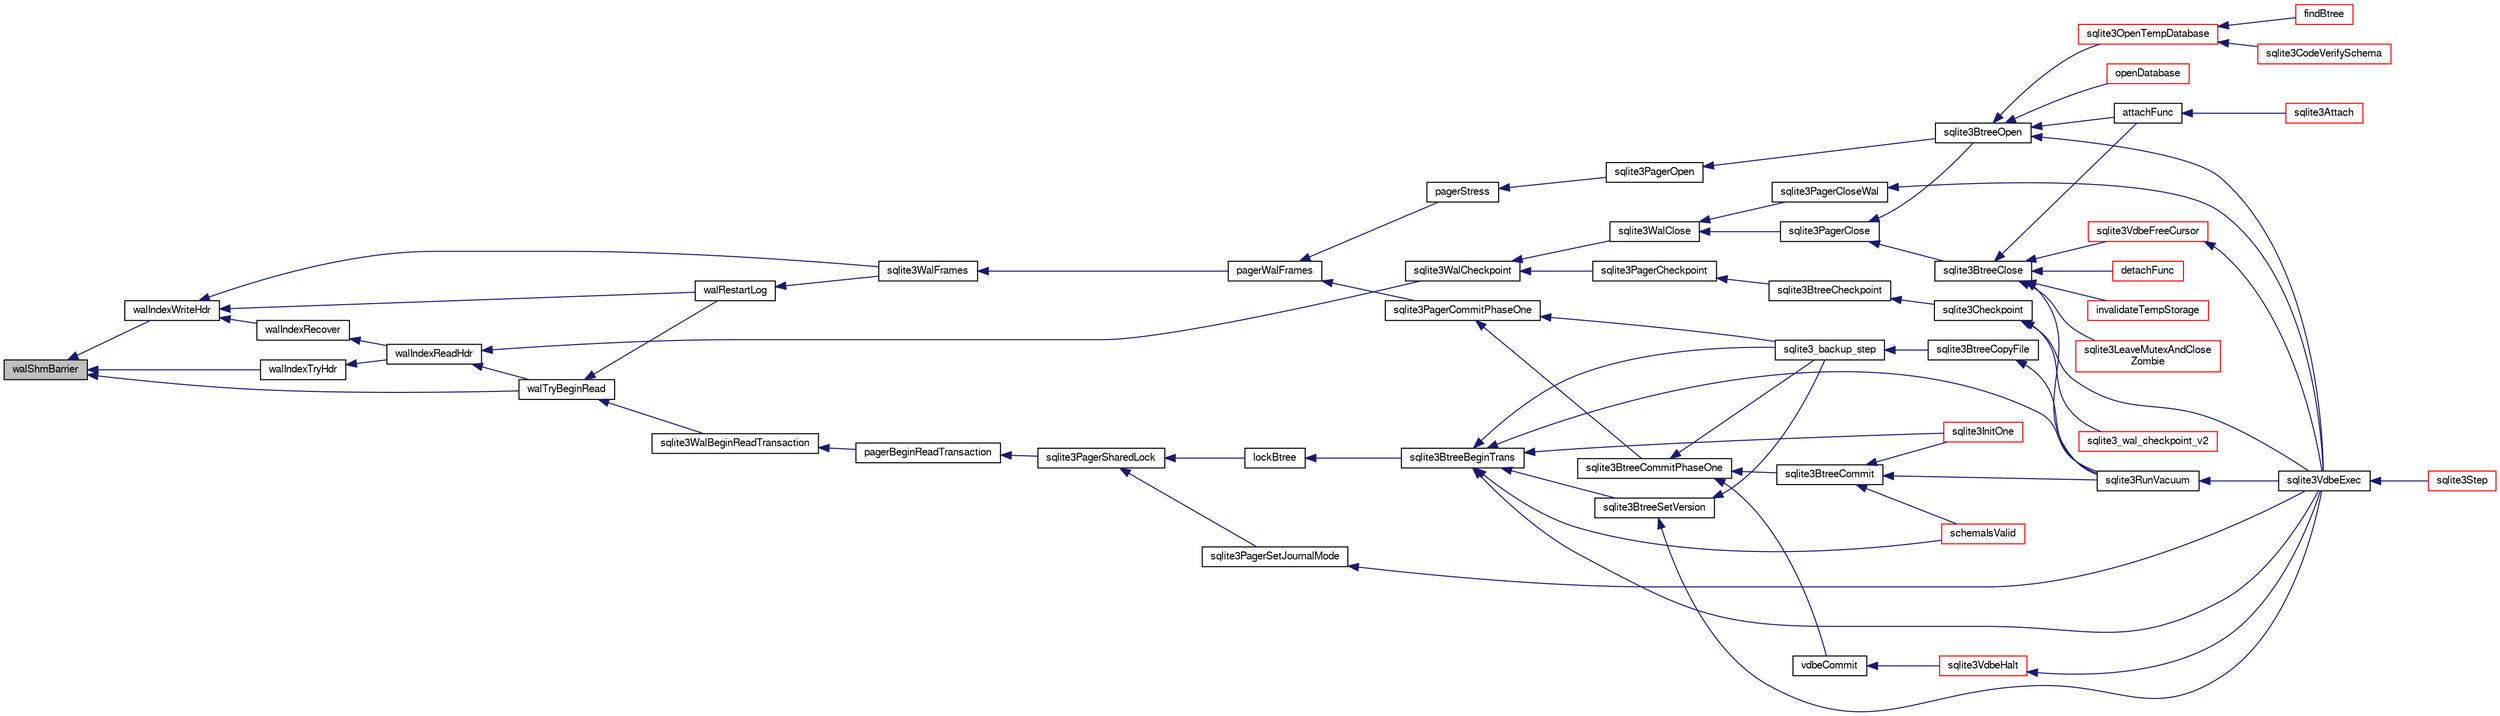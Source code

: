 digraph "walShmBarrier"
{
  edge [fontname="FreeSans",fontsize="10",labelfontname="FreeSans",labelfontsize="10"];
  node [fontname="FreeSans",fontsize="10",shape=record];
  rankdir="LR";
  Node904378 [label="walShmBarrier",height=0.2,width=0.4,color="black", fillcolor="grey75", style="filled", fontcolor="black"];
  Node904378 -> Node904379 [dir="back",color="midnightblue",fontsize="10",style="solid",fontname="FreeSans"];
  Node904379 [label="walIndexWriteHdr",height=0.2,width=0.4,color="black", fillcolor="white", style="filled",URL="$sqlite3_8c.html#abcf92b15f0a35c95fca402459f96c2a6"];
  Node904379 -> Node904380 [dir="back",color="midnightblue",fontsize="10",style="solid",fontname="FreeSans"];
  Node904380 [label="walIndexRecover",height=0.2,width=0.4,color="black", fillcolor="white", style="filled",URL="$sqlite3_8c.html#ab4ee99f3710323acbeb6c495dd18d205"];
  Node904380 -> Node904381 [dir="back",color="midnightblue",fontsize="10",style="solid",fontname="FreeSans"];
  Node904381 [label="walIndexReadHdr",height=0.2,width=0.4,color="black", fillcolor="white", style="filled",URL="$sqlite3_8c.html#a66529e9c71a2bef92c4eb34bdd3a72a2"];
  Node904381 -> Node904382 [dir="back",color="midnightblue",fontsize="10",style="solid",fontname="FreeSans"];
  Node904382 [label="walTryBeginRead",height=0.2,width=0.4,color="black", fillcolor="white", style="filled",URL="$sqlite3_8c.html#a7145b08b2ade973da4b1f5882e2fa21f"];
  Node904382 -> Node904383 [dir="back",color="midnightblue",fontsize="10",style="solid",fontname="FreeSans"];
  Node904383 [label="sqlite3WalBeginReadTransaction",height=0.2,width=0.4,color="black", fillcolor="white", style="filled",URL="$sqlite3_8c.html#a4a23329d9a3206642b307e6d22635f95"];
  Node904383 -> Node904384 [dir="back",color="midnightblue",fontsize="10",style="solid",fontname="FreeSans"];
  Node904384 [label="pagerBeginReadTransaction",height=0.2,width=0.4,color="black", fillcolor="white", style="filled",URL="$sqlite3_8c.html#a4a484b6c404f96050418d965e3cc17a1"];
  Node904384 -> Node904385 [dir="back",color="midnightblue",fontsize="10",style="solid",fontname="FreeSans"];
  Node904385 [label="sqlite3PagerSharedLock",height=0.2,width=0.4,color="black", fillcolor="white", style="filled",URL="$sqlite3_8c.html#a58c197b629fb6eaacf96c7add57c70df"];
  Node904385 -> Node904386 [dir="back",color="midnightblue",fontsize="10",style="solid",fontname="FreeSans"];
  Node904386 [label="sqlite3PagerSetJournalMode",height=0.2,width=0.4,color="black", fillcolor="white", style="filled",URL="$sqlite3_8c.html#afb929a0a4553cda84de16180ddbd09f7"];
  Node904386 -> Node904387 [dir="back",color="midnightblue",fontsize="10",style="solid",fontname="FreeSans"];
  Node904387 [label="sqlite3VdbeExec",height=0.2,width=0.4,color="black", fillcolor="white", style="filled",URL="$sqlite3_8c.html#a8ce40a614bdc56719c4d642b1e4dfb21"];
  Node904387 -> Node904388 [dir="back",color="midnightblue",fontsize="10",style="solid",fontname="FreeSans"];
  Node904388 [label="sqlite3Step",height=0.2,width=0.4,color="red", fillcolor="white", style="filled",URL="$sqlite3_8c.html#a3f2872e873e2758a4beedad1d5113554"];
  Node904385 -> Node904648 [dir="back",color="midnightblue",fontsize="10",style="solid",fontname="FreeSans"];
  Node904648 [label="lockBtree",height=0.2,width=0.4,color="black", fillcolor="white", style="filled",URL="$sqlite3_8c.html#a5b808194d3178be15705a420265cee9d"];
  Node904648 -> Node904649 [dir="back",color="midnightblue",fontsize="10",style="solid",fontname="FreeSans"];
  Node904649 [label="sqlite3BtreeBeginTrans",height=0.2,width=0.4,color="black", fillcolor="white", style="filled",URL="$sqlite3_8c.html#a52d6706df15c67c22aa7d0e290c16bf5"];
  Node904649 -> Node904650 [dir="back",color="midnightblue",fontsize="10",style="solid",fontname="FreeSans"];
  Node904650 [label="sqlite3BtreeSetVersion",height=0.2,width=0.4,color="black", fillcolor="white", style="filled",URL="$sqlite3_8c.html#a2db3061b5c557699a47415ca0342ba01"];
  Node904650 -> Node904600 [dir="back",color="midnightblue",fontsize="10",style="solid",fontname="FreeSans"];
  Node904600 [label="sqlite3_backup_step",height=0.2,width=0.4,color="black", fillcolor="white", style="filled",URL="$sqlite3_8h.html#a1699b75e98d082eebc465a9e64c35269"];
  Node904600 -> Node904601 [dir="back",color="midnightblue",fontsize="10",style="solid",fontname="FreeSans"];
  Node904601 [label="sqlite3BtreeCopyFile",height=0.2,width=0.4,color="black", fillcolor="white", style="filled",URL="$sqlite3_8c.html#a4d9e19a79f0d5c1dfcef0bd137ae83f9"];
  Node904601 -> Node904573 [dir="back",color="midnightblue",fontsize="10",style="solid",fontname="FreeSans"];
  Node904573 [label="sqlite3RunVacuum",height=0.2,width=0.4,color="black", fillcolor="white", style="filled",URL="$sqlite3_8c.html#a5e83ddc7b3e7e8e79ad5d1fc92de1d2f"];
  Node904573 -> Node904387 [dir="back",color="midnightblue",fontsize="10",style="solid",fontname="FreeSans"];
  Node904650 -> Node904387 [dir="back",color="midnightblue",fontsize="10",style="solid",fontname="FreeSans"];
  Node904649 -> Node904600 [dir="back",color="midnightblue",fontsize="10",style="solid",fontname="FreeSans"];
  Node904649 -> Node904387 [dir="back",color="midnightblue",fontsize="10",style="solid",fontname="FreeSans"];
  Node904649 -> Node904413 [dir="back",color="midnightblue",fontsize="10",style="solid",fontname="FreeSans"];
  Node904413 [label="sqlite3InitOne",height=0.2,width=0.4,color="red", fillcolor="white", style="filled",URL="$sqlite3_8c.html#ac4318b25df65269906b0379251fe9b85"];
  Node904649 -> Node904598 [dir="back",color="midnightblue",fontsize="10",style="solid",fontname="FreeSans"];
  Node904598 [label="schemaIsValid",height=0.2,width=0.4,color="red", fillcolor="white", style="filled",URL="$sqlite3_8c.html#a7c466fe28e7ca6f46b8bf72c46d9738d"];
  Node904649 -> Node904573 [dir="back",color="midnightblue",fontsize="10",style="solid",fontname="FreeSans"];
  Node904382 -> Node904651 [dir="back",color="midnightblue",fontsize="10",style="solid",fontname="FreeSans"];
  Node904651 [label="walRestartLog",height=0.2,width=0.4,color="black", fillcolor="white", style="filled",URL="$sqlite3_8c.html#a12a2a8718a33ce32fc99f83239a4d491"];
  Node904651 -> Node904652 [dir="back",color="midnightblue",fontsize="10",style="solid",fontname="FreeSans"];
  Node904652 [label="sqlite3WalFrames",height=0.2,width=0.4,color="black", fillcolor="white", style="filled",URL="$sqlite3_8c.html#af9606aac275558d3b96c83b2bff2d717"];
  Node904652 -> Node904653 [dir="back",color="midnightblue",fontsize="10",style="solid",fontname="FreeSans"];
  Node904653 [label="pagerWalFrames",height=0.2,width=0.4,color="black", fillcolor="white", style="filled",URL="$sqlite3_8c.html#a1675dba6bfeb50d8aa8a0509103fd004"];
  Node904653 -> Node904654 [dir="back",color="midnightblue",fontsize="10",style="solid",fontname="FreeSans"];
  Node904654 [label="pagerStress",height=0.2,width=0.4,color="black", fillcolor="white", style="filled",URL="$sqlite3_8c.html#abb21a3a371038e9e3e69af0f21a1b386"];
  Node904654 -> Node904655 [dir="back",color="midnightblue",fontsize="10",style="solid",fontname="FreeSans"];
  Node904655 [label="sqlite3PagerOpen",height=0.2,width=0.4,color="black", fillcolor="white", style="filled",URL="$sqlite3_8c.html#a5b4a74e8a1754922c482b7af19b30611"];
  Node904655 -> Node904656 [dir="back",color="midnightblue",fontsize="10",style="solid",fontname="FreeSans"];
  Node904656 [label="sqlite3BtreeOpen",height=0.2,width=0.4,color="black", fillcolor="white", style="filled",URL="$sqlite3_8c.html#a13dcb44dc34af6ce9d38de9c5aa975f9"];
  Node904656 -> Node904387 [dir="back",color="midnightblue",fontsize="10",style="solid",fontname="FreeSans"];
  Node904656 -> Node904415 [dir="back",color="midnightblue",fontsize="10",style="solid",fontname="FreeSans"];
  Node904415 [label="attachFunc",height=0.2,width=0.4,color="black", fillcolor="white", style="filled",URL="$sqlite3_8c.html#a69cb751a7da501b9a0aa37e0d7c3eaf7"];
  Node904415 -> Node904416 [dir="back",color="midnightblue",fontsize="10",style="solid",fontname="FreeSans"];
  Node904416 [label="sqlite3Attach",height=0.2,width=0.4,color="red", fillcolor="white", style="filled",URL="$sqlite3_8c.html#ae0907fe0b43cc1b4c7e6a16213e8546f"];
  Node904656 -> Node904657 [dir="back",color="midnightblue",fontsize="10",style="solid",fontname="FreeSans"];
  Node904657 [label="sqlite3OpenTempDatabase",height=0.2,width=0.4,color="red", fillcolor="white", style="filled",URL="$sqlite3_8c.html#aaf3088380b731428b72d3b5777f93755"];
  Node904657 -> Node904592 [dir="back",color="midnightblue",fontsize="10",style="solid",fontname="FreeSans"];
  Node904592 [label="findBtree",height=0.2,width=0.4,color="red", fillcolor="white", style="filled",URL="$sqlite3_8c.html#ab4ee5743b77efd7f8832bf0b9315f973"];
  Node904657 -> Node904658 [dir="back",color="midnightblue",fontsize="10",style="solid",fontname="FreeSans"];
  Node904658 [label="sqlite3CodeVerifySchema",height=0.2,width=0.4,color="red", fillcolor="white", style="filled",URL="$sqlite3_8c.html#ad9d8708d96f8416ec59ebf41c57000f9"];
  Node904656 -> Node904622 [dir="back",color="midnightblue",fontsize="10",style="solid",fontname="FreeSans"];
  Node904622 [label="openDatabase",height=0.2,width=0.4,color="red", fillcolor="white", style="filled",URL="$sqlite3_8c.html#a6a9c3bc3a64234e863413f41db473758"];
  Node904653 -> Node904662 [dir="back",color="midnightblue",fontsize="10",style="solid",fontname="FreeSans"];
  Node904662 [label="sqlite3PagerCommitPhaseOne",height=0.2,width=0.4,color="black", fillcolor="white", style="filled",URL="$sqlite3_8c.html#a2baf986bff9120486e9acc5951494ea7"];
  Node904662 -> Node904663 [dir="back",color="midnightblue",fontsize="10",style="solid",fontname="FreeSans"];
  Node904663 [label="sqlite3BtreeCommitPhaseOne",height=0.2,width=0.4,color="black", fillcolor="white", style="filled",URL="$sqlite3_8c.html#ae266cba101e64ad99a166f237532e262"];
  Node904663 -> Node904664 [dir="back",color="midnightblue",fontsize="10",style="solid",fontname="FreeSans"];
  Node904664 [label="sqlite3BtreeCommit",height=0.2,width=0.4,color="black", fillcolor="white", style="filled",URL="$sqlite3_8c.html#a8e56ab314556935f9f73080147d26419"];
  Node904664 -> Node904413 [dir="back",color="midnightblue",fontsize="10",style="solid",fontname="FreeSans"];
  Node904664 -> Node904598 [dir="back",color="midnightblue",fontsize="10",style="solid",fontname="FreeSans"];
  Node904664 -> Node904573 [dir="back",color="midnightblue",fontsize="10",style="solid",fontname="FreeSans"];
  Node904663 -> Node904600 [dir="back",color="midnightblue",fontsize="10",style="solid",fontname="FreeSans"];
  Node904663 -> Node904665 [dir="back",color="midnightblue",fontsize="10",style="solid",fontname="FreeSans"];
  Node904665 [label="vdbeCommit",height=0.2,width=0.4,color="black", fillcolor="white", style="filled",URL="$sqlite3_8c.html#a5d7f1e0625451b987728f600cfe1b92d"];
  Node904665 -> Node904606 [dir="back",color="midnightblue",fontsize="10",style="solid",fontname="FreeSans"];
  Node904606 [label="sqlite3VdbeHalt",height=0.2,width=0.4,color="red", fillcolor="white", style="filled",URL="$sqlite3_8c.html#a8d1d99703d999190fbc35ecc981cb709"];
  Node904606 -> Node904387 [dir="back",color="midnightblue",fontsize="10",style="solid",fontname="FreeSans"];
  Node904662 -> Node904600 [dir="back",color="midnightblue",fontsize="10",style="solid",fontname="FreeSans"];
  Node904381 -> Node904666 [dir="back",color="midnightblue",fontsize="10",style="solid",fontname="FreeSans"];
  Node904666 [label="sqlite3WalCheckpoint",height=0.2,width=0.4,color="black", fillcolor="white", style="filled",URL="$sqlite3_8c.html#a58bec6523fa854142169cdff1fbb8e5f"];
  Node904666 -> Node904667 [dir="back",color="midnightblue",fontsize="10",style="solid",fontname="FreeSans"];
  Node904667 [label="sqlite3PagerCheckpoint",height=0.2,width=0.4,color="black", fillcolor="white", style="filled",URL="$sqlite3_8c.html#a51b879bda409240901c1443161246045"];
  Node904667 -> Node904668 [dir="back",color="midnightblue",fontsize="10",style="solid",fontname="FreeSans"];
  Node904668 [label="sqlite3BtreeCheckpoint",height=0.2,width=0.4,color="black", fillcolor="white", style="filled",URL="$sqlite3_8c.html#a7aa6f5fb12dca5d734397768e90ae119"];
  Node904668 -> Node904669 [dir="back",color="midnightblue",fontsize="10",style="solid",fontname="FreeSans"];
  Node904669 [label="sqlite3Checkpoint",height=0.2,width=0.4,color="black", fillcolor="white", style="filled",URL="$sqlite3_8c.html#a0f0ad6a031e74ddb47bdc701d23bf3e1"];
  Node904669 -> Node904387 [dir="back",color="midnightblue",fontsize="10",style="solid",fontname="FreeSans"];
  Node904669 -> Node904670 [dir="back",color="midnightblue",fontsize="10",style="solid",fontname="FreeSans"];
  Node904670 [label="sqlite3_wal_checkpoint_v2",height=0.2,width=0.4,color="red", fillcolor="white", style="filled",URL="$sqlite3_8h.html#a074441ba2d0426a8684cc2d379e74163"];
  Node904666 -> Node904674 [dir="back",color="midnightblue",fontsize="10",style="solid",fontname="FreeSans"];
  Node904674 [label="sqlite3WalClose",height=0.2,width=0.4,color="black", fillcolor="white", style="filled",URL="$sqlite3_8c.html#abfd7d36ec6ea41ecb2717dd4c6b0571e"];
  Node904674 -> Node904675 [dir="back",color="midnightblue",fontsize="10",style="solid",fontname="FreeSans"];
  Node904675 [label="sqlite3PagerClose",height=0.2,width=0.4,color="black", fillcolor="white", style="filled",URL="$sqlite3_8c.html#af94b1f96b60689fd09422cce2c85f53f"];
  Node904675 -> Node904656 [dir="back",color="midnightblue",fontsize="10",style="solid",fontname="FreeSans"];
  Node904675 -> Node904676 [dir="back",color="midnightblue",fontsize="10",style="solid",fontname="FreeSans"];
  Node904676 [label="sqlite3BtreeClose",height=0.2,width=0.4,color="black", fillcolor="white", style="filled",URL="$sqlite3_8c.html#a729b65009b66a99200496b09c124df01"];
  Node904676 -> Node904677 [dir="back",color="midnightblue",fontsize="10",style="solid",fontname="FreeSans"];
  Node904677 [label="sqlite3VdbeFreeCursor",height=0.2,width=0.4,color="red", fillcolor="white", style="filled",URL="$sqlite3_8c.html#a0f9084083e1d0639708934630f33d6ef"];
  Node904677 -> Node904387 [dir="back",color="midnightblue",fontsize="10",style="solid",fontname="FreeSans"];
  Node904676 -> Node904415 [dir="back",color="midnightblue",fontsize="10",style="solid",fontname="FreeSans"];
  Node904676 -> Node904602 [dir="back",color="midnightblue",fontsize="10",style="solid",fontname="FreeSans"];
  Node904602 [label="detachFunc",height=0.2,width=0.4,color="red", fillcolor="white", style="filled",URL="$sqlite3_8c.html#a2b3dd04cb87abd088926ab0082a60b77"];
  Node904676 -> Node904603 [dir="back",color="midnightblue",fontsize="10",style="solid",fontname="FreeSans"];
  Node904603 [label="invalidateTempStorage",height=0.2,width=0.4,color="red", fillcolor="white", style="filled",URL="$sqlite3_8c.html#a759777a1eb3c3e96a5af94932b39e69a"];
  Node904676 -> Node904573 [dir="back",color="midnightblue",fontsize="10",style="solid",fontname="FreeSans"];
  Node904676 -> Node904616 [dir="back",color="midnightblue",fontsize="10",style="solid",fontname="FreeSans"];
  Node904616 [label="sqlite3LeaveMutexAndClose\lZombie",height=0.2,width=0.4,color="red", fillcolor="white", style="filled",URL="$sqlite3_8c.html#afe3a37c29dcb0fe9fc15fe07a3976f59"];
  Node904674 -> Node904681 [dir="back",color="midnightblue",fontsize="10",style="solid",fontname="FreeSans"];
  Node904681 [label="sqlite3PagerCloseWal",height=0.2,width=0.4,color="black", fillcolor="white", style="filled",URL="$sqlite3_8c.html#ac62d7d3d29214a7cad25fdd88e7c7a74"];
  Node904681 -> Node904387 [dir="back",color="midnightblue",fontsize="10",style="solid",fontname="FreeSans"];
  Node904379 -> Node904651 [dir="back",color="midnightblue",fontsize="10",style="solid",fontname="FreeSans"];
  Node904379 -> Node904652 [dir="back",color="midnightblue",fontsize="10",style="solid",fontname="FreeSans"];
  Node904378 -> Node904682 [dir="back",color="midnightblue",fontsize="10",style="solid",fontname="FreeSans"];
  Node904682 [label="walIndexTryHdr",height=0.2,width=0.4,color="black", fillcolor="white", style="filled",URL="$sqlite3_8c.html#ade661e556c040b7730356a57222d3ad2"];
  Node904682 -> Node904381 [dir="back",color="midnightblue",fontsize="10",style="solid",fontname="FreeSans"];
  Node904378 -> Node904382 [dir="back",color="midnightblue",fontsize="10",style="solid",fontname="FreeSans"];
}
